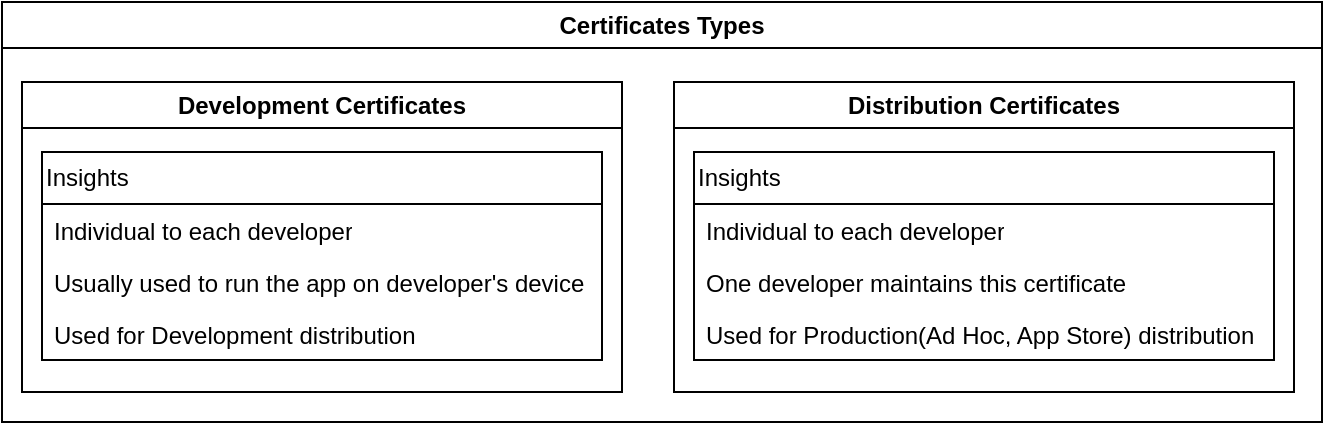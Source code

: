 <mxfile>
    <diagram id="htRIx3vGlj8g8gPPDj6F" name="Page-1">
        <mxGraphModel dx="772" dy="394" grid="1" gridSize="10" guides="1" tooltips="1" connect="1" arrows="1" fold="1" page="1" pageScale="1" pageWidth="827" pageHeight="1169" math="0" shadow="0">
            <root>
                <mxCell id="0"/>
                <mxCell id="1" parent="0"/>
                <mxCell id="3" value="Certificates Types" style="swimlane;whiteSpace=wrap;html=1;" vertex="1" parent="1">
                    <mxGeometry x="40" y="40" width="660" height="210" as="geometry"/>
                </mxCell>
                <mxCell id="4" value="Development Certificates" style="swimlane;whiteSpace=wrap;html=1;" vertex="1" parent="3">
                    <mxGeometry x="10" y="40" width="300" height="155" as="geometry"/>
                </mxCell>
                <mxCell id="5" value="Insights" style="swimlane;fontStyle=0;childLayout=stackLayout;horizontal=1;startSize=26;fillColor=none;horizontalStack=0;resizeParent=1;resizeParentMax=0;resizeLast=0;collapsible=1;marginBottom=0;html=1;align=left;" vertex="1" parent="4">
                    <mxGeometry x="10" y="35" width="280" height="104" as="geometry"/>
                </mxCell>
                <mxCell id="6" value="Individual to each developer" style="text;strokeColor=none;fillColor=none;align=left;verticalAlign=top;spacingLeft=4;spacingRight=4;overflow=hidden;rotatable=0;points=[[0,0.5],[1,0.5]];portConstraint=eastwest;whiteSpace=wrap;html=1;" vertex="1" parent="5">
                    <mxGeometry y="26" width="280" height="26" as="geometry"/>
                </mxCell>
                <mxCell id="10" value="Usually used to run the app on developer's device" style="text;strokeColor=none;fillColor=none;align=left;verticalAlign=top;spacingLeft=4;spacingRight=4;overflow=hidden;rotatable=0;points=[[0,0.5],[1,0.5]];portConstraint=eastwest;whiteSpace=wrap;html=1;" vertex="1" parent="5">
                    <mxGeometry y="52" width="280" height="26" as="geometry"/>
                </mxCell>
                <mxCell id="8" value="Used for Development distribution&amp;nbsp;" style="text;strokeColor=none;fillColor=none;align=left;verticalAlign=top;spacingLeft=4;spacingRight=4;overflow=hidden;rotatable=0;points=[[0,0.5],[1,0.5]];portConstraint=eastwest;whiteSpace=wrap;html=1;" vertex="1" parent="5">
                    <mxGeometry y="78" width="280" height="26" as="geometry"/>
                </mxCell>
                <mxCell id="11" value="Distribution Certificates" style="swimlane;whiteSpace=wrap;html=1;" vertex="1" parent="3">
                    <mxGeometry x="336" y="40" width="310" height="155" as="geometry"/>
                </mxCell>
                <mxCell id="12" value="Insights" style="swimlane;fontStyle=0;childLayout=stackLayout;horizontal=1;startSize=26;fillColor=none;horizontalStack=0;resizeParent=1;resizeParentMax=0;resizeLast=0;collapsible=1;marginBottom=0;html=1;align=left;" vertex="1" parent="11">
                    <mxGeometry x="10" y="35" width="290" height="104" as="geometry"/>
                </mxCell>
                <mxCell id="13" value="Individual to each developer" style="text;strokeColor=none;fillColor=none;align=left;verticalAlign=top;spacingLeft=4;spacingRight=4;overflow=hidden;rotatable=0;points=[[0,0.5],[1,0.5]];portConstraint=eastwest;whiteSpace=wrap;html=1;" vertex="1" parent="12">
                    <mxGeometry y="26" width="290" height="26" as="geometry"/>
                </mxCell>
                <mxCell id="14" value="One developer maintains this certificate" style="text;strokeColor=none;fillColor=none;align=left;verticalAlign=top;spacingLeft=4;spacingRight=4;overflow=hidden;rotatable=0;points=[[0,0.5],[1,0.5]];portConstraint=eastwest;whiteSpace=wrap;html=1;" vertex="1" parent="12">
                    <mxGeometry y="52" width="290" height="26" as="geometry"/>
                </mxCell>
                <mxCell id="15" value="Used for Production(Ad Hoc, App Store) distribution&amp;nbsp;" style="text;strokeColor=none;fillColor=none;align=left;verticalAlign=top;spacingLeft=4;spacingRight=4;overflow=hidden;rotatable=0;points=[[0,0.5],[1,0.5]];portConstraint=eastwest;whiteSpace=wrap;html=1;" vertex="1" parent="12">
                    <mxGeometry y="78" width="290" height="26" as="geometry"/>
                </mxCell>
            </root>
        </mxGraphModel>
    </diagram>
</mxfile>